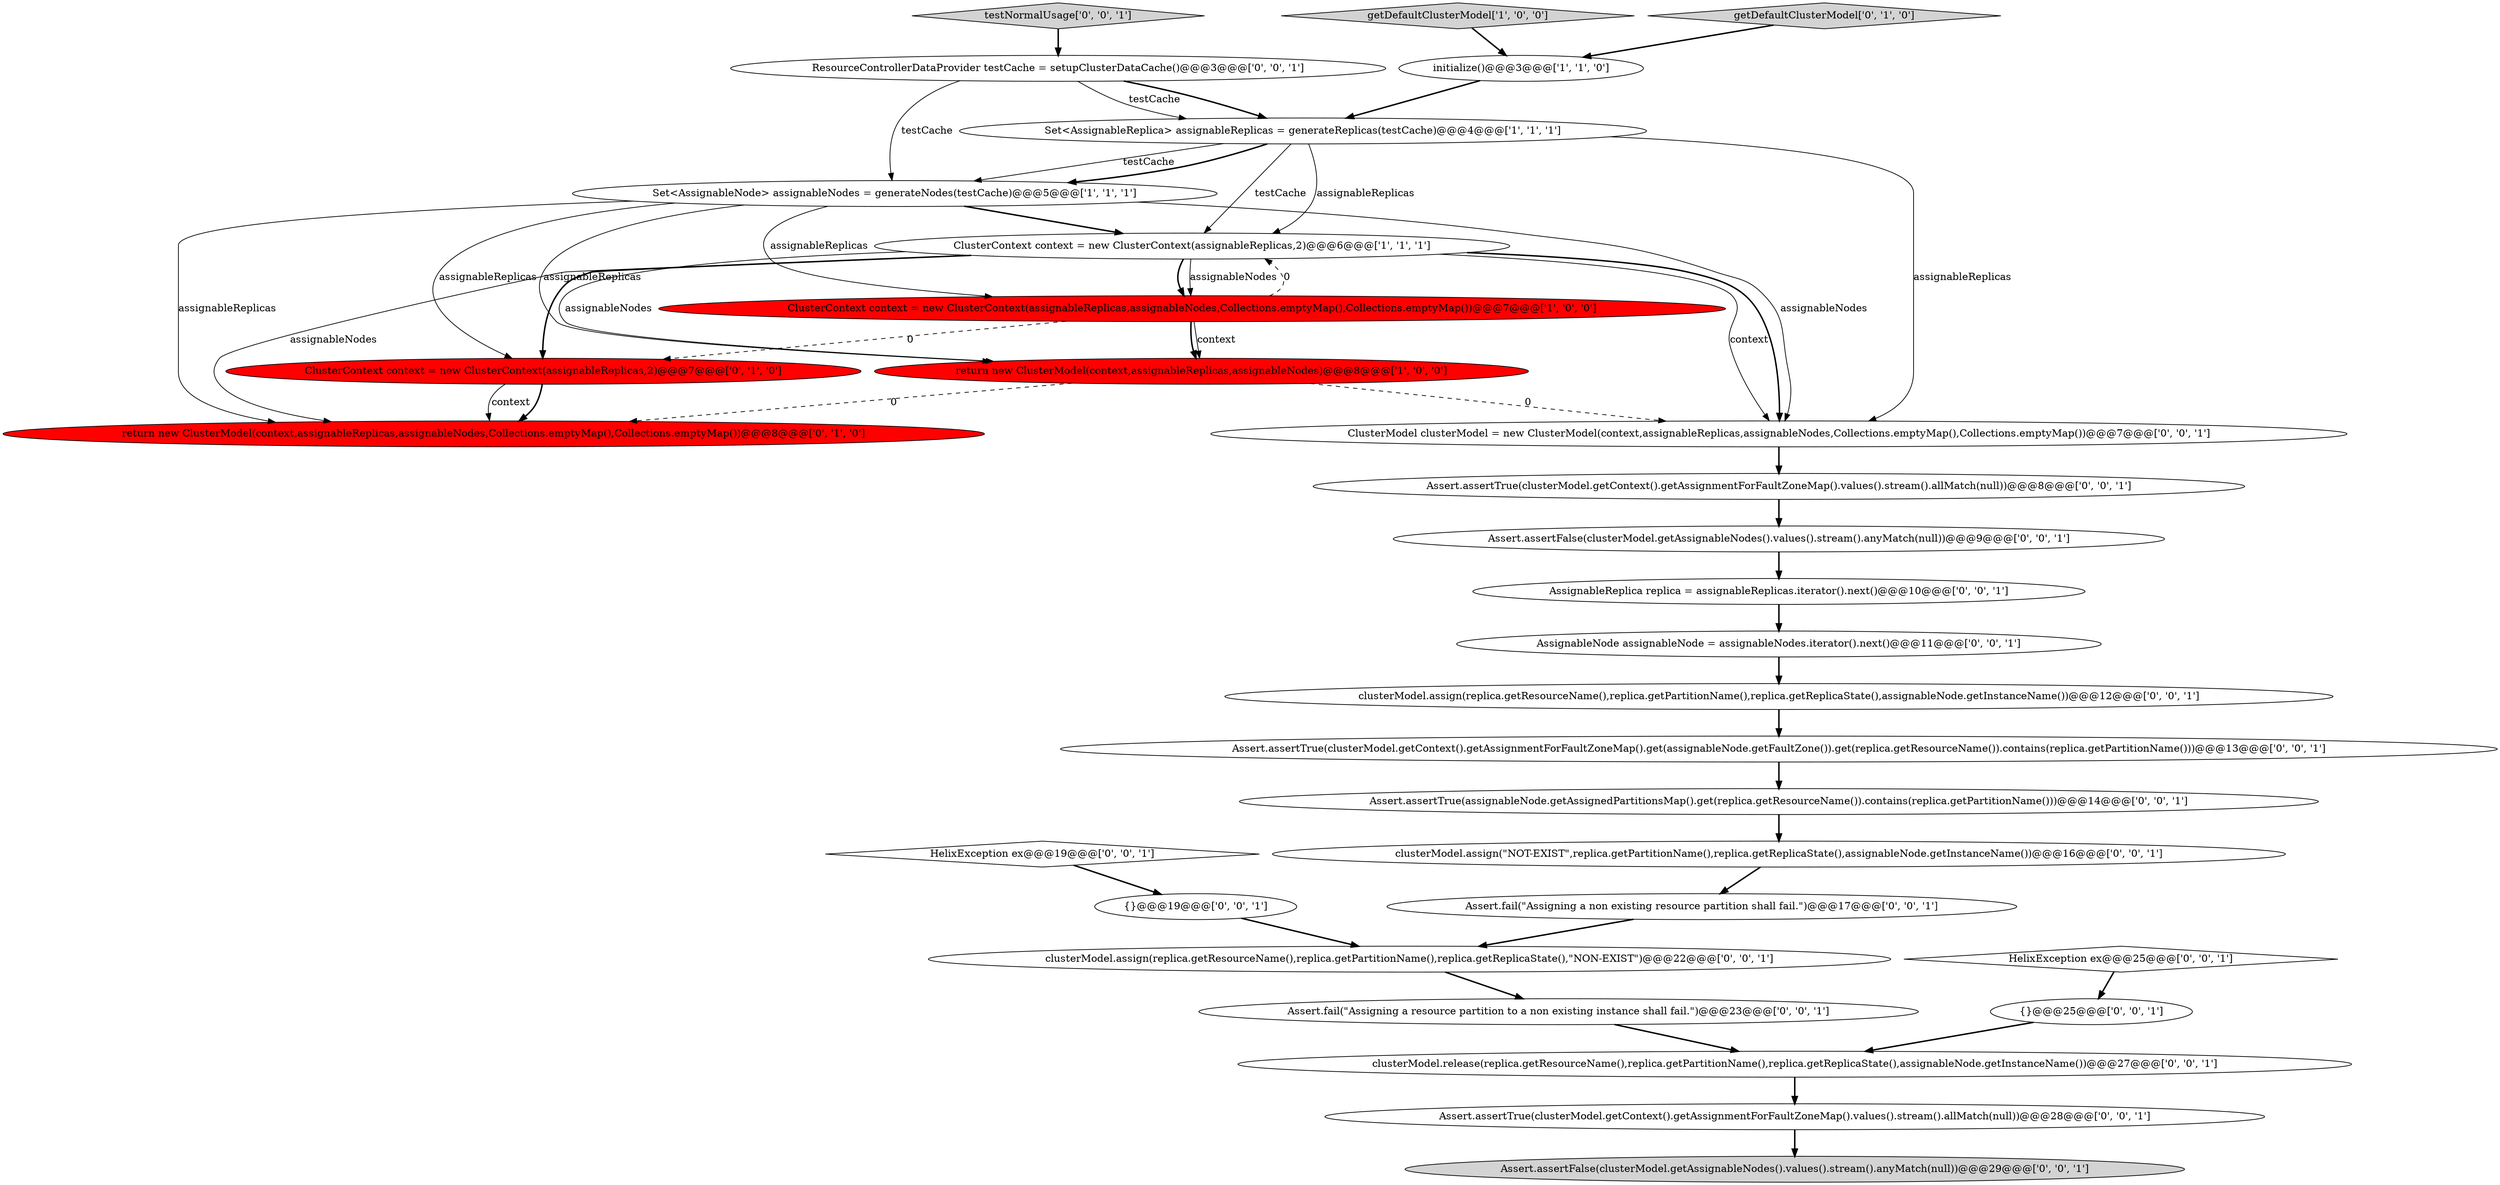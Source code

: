 digraph {
8 [style = filled, label = "return new ClusterModel(context,assignableReplicas,assignableNodes,Collections.emptyMap(),Collections.emptyMap())@@@8@@@['0', '1', '0']", fillcolor = red, shape = ellipse image = "AAA1AAABBB2BBB"];
4 [style = filled, label = "initialize()@@@3@@@['1', '1', '0']", fillcolor = white, shape = ellipse image = "AAA0AAABBB1BBB"];
16 [style = filled, label = "ClusterModel clusterModel = new ClusterModel(context,assignableReplicas,assignableNodes,Collections.emptyMap(),Collections.emptyMap())@@@7@@@['0', '0', '1']", fillcolor = white, shape = ellipse image = "AAA0AAABBB3BBB"];
20 [style = filled, label = "Assert.assertTrue(clusterModel.getContext().getAssignmentForFaultZoneMap().values().stream().allMatch(null))@@@8@@@['0', '0', '1']", fillcolor = white, shape = ellipse image = "AAA0AAABBB3BBB"];
5 [style = filled, label = "Set<AssignableReplica> assignableReplicas = generateReplicas(testCache)@@@4@@@['1', '1', '1']", fillcolor = white, shape = ellipse image = "AAA0AAABBB1BBB"];
0 [style = filled, label = "Set<AssignableNode> assignableNodes = generateNodes(testCache)@@@5@@@['1', '1', '1']", fillcolor = white, shape = ellipse image = "AAA0AAABBB1BBB"];
29 [style = filled, label = "clusterModel.assign(\"NOT-EXIST\",replica.getPartitionName(),replica.getReplicaState(),assignableNode.getInstanceName())@@@16@@@['0', '0', '1']", fillcolor = white, shape = ellipse image = "AAA0AAABBB3BBB"];
12 [style = filled, label = "{}@@@19@@@['0', '0', '1']", fillcolor = white, shape = ellipse image = "AAA0AAABBB3BBB"];
22 [style = filled, label = "clusterModel.assign(replica.getResourceName(),replica.getPartitionName(),replica.getReplicaState(),\"NON-EXIST\")@@@22@@@['0', '0', '1']", fillcolor = white, shape = ellipse image = "AAA0AAABBB3BBB"];
24 [style = filled, label = "ResourceControllerDataProvider testCache = setupClusterDataCache()@@@3@@@['0', '0', '1']", fillcolor = white, shape = ellipse image = "AAA0AAABBB3BBB"];
25 [style = filled, label = "Assert.assertTrue(assignableNode.getAssignedPartitionsMap().get(replica.getResourceName()).contains(replica.getPartitionName()))@@@14@@@['0', '0', '1']", fillcolor = white, shape = ellipse image = "AAA0AAABBB3BBB"];
13 [style = filled, label = "Assert.fail(\"Assigning a resource partition to a non existing instance shall fail.\")@@@23@@@['0', '0', '1']", fillcolor = white, shape = ellipse image = "AAA0AAABBB3BBB"];
15 [style = filled, label = "Assert.assertFalse(clusterModel.getAssignableNodes().values().stream().anyMatch(null))@@@9@@@['0', '0', '1']", fillcolor = white, shape = ellipse image = "AAA0AAABBB3BBB"];
2 [style = filled, label = "ClusterContext context = new ClusterContext(assignableReplicas,2)@@@6@@@['1', '1', '1']", fillcolor = white, shape = ellipse image = "AAA0AAABBB1BBB"];
10 [style = filled, label = "AssignableReplica replica = assignableReplicas.iterator().next()@@@10@@@['0', '0', '1']", fillcolor = white, shape = ellipse image = "AAA0AAABBB3BBB"];
17 [style = filled, label = "AssignableNode assignableNode = assignableNodes.iterator().next()@@@11@@@['0', '0', '1']", fillcolor = white, shape = ellipse image = "AAA0AAABBB3BBB"];
19 [style = filled, label = "HelixException ex@@@19@@@['0', '0', '1']", fillcolor = white, shape = diamond image = "AAA0AAABBB3BBB"];
26 [style = filled, label = "Assert.fail(\"Assigning a non existing resource partition shall fail.\")@@@17@@@['0', '0', '1']", fillcolor = white, shape = ellipse image = "AAA0AAABBB3BBB"];
18 [style = filled, label = "Assert.assertTrue(clusterModel.getContext().getAssignmentForFaultZoneMap().get(assignableNode.getFaultZone()).get(replica.getResourceName()).contains(replica.getPartitionName()))@@@13@@@['0', '0', '1']", fillcolor = white, shape = ellipse image = "AAA0AAABBB3BBB"];
14 [style = filled, label = "{}@@@25@@@['0', '0', '1']", fillcolor = white, shape = ellipse image = "AAA0AAABBB3BBB"];
7 [style = filled, label = "getDefaultClusterModel['0', '1', '0']", fillcolor = lightgray, shape = diamond image = "AAA0AAABBB2BBB"];
1 [style = filled, label = "return new ClusterModel(context,assignableReplicas,assignableNodes)@@@8@@@['1', '0', '0']", fillcolor = red, shape = ellipse image = "AAA1AAABBB1BBB"];
6 [style = filled, label = "getDefaultClusterModel['1', '0', '0']", fillcolor = lightgray, shape = diamond image = "AAA0AAABBB1BBB"];
11 [style = filled, label = "clusterModel.release(replica.getResourceName(),replica.getPartitionName(),replica.getReplicaState(),assignableNode.getInstanceName())@@@27@@@['0', '0', '1']", fillcolor = white, shape = ellipse image = "AAA0AAABBB3BBB"];
27 [style = filled, label = "clusterModel.assign(replica.getResourceName(),replica.getPartitionName(),replica.getReplicaState(),assignableNode.getInstanceName())@@@12@@@['0', '0', '1']", fillcolor = white, shape = ellipse image = "AAA0AAABBB3BBB"];
3 [style = filled, label = "ClusterContext context = new ClusterContext(assignableReplicas,assignableNodes,Collections.emptyMap(),Collections.emptyMap())@@@7@@@['1', '0', '0']", fillcolor = red, shape = ellipse image = "AAA1AAABBB1BBB"];
23 [style = filled, label = "HelixException ex@@@25@@@['0', '0', '1']", fillcolor = white, shape = diamond image = "AAA0AAABBB3BBB"];
30 [style = filled, label = "Assert.assertTrue(clusterModel.getContext().getAssignmentForFaultZoneMap().values().stream().allMatch(null))@@@28@@@['0', '0', '1']", fillcolor = white, shape = ellipse image = "AAA0AAABBB3BBB"];
9 [style = filled, label = "ClusterContext context = new ClusterContext(assignableReplicas,2)@@@7@@@['0', '1', '0']", fillcolor = red, shape = ellipse image = "AAA1AAABBB2BBB"];
21 [style = filled, label = "testNormalUsage['0', '0', '1']", fillcolor = lightgray, shape = diamond image = "AAA0AAABBB3BBB"];
28 [style = filled, label = "Assert.assertFalse(clusterModel.getAssignableNodes().values().stream().anyMatch(null))@@@29@@@['0', '0', '1']", fillcolor = lightgray, shape = ellipse image = "AAA0AAABBB3BBB"];
27->18 [style = bold, label=""];
15->10 [style = bold, label=""];
3->2 [style = dashed, label="0"];
0->1 [style = solid, label="assignableReplicas"];
5->0 [style = solid, label="testCache"];
3->1 [style = bold, label=""];
19->12 [style = bold, label=""];
3->1 [style = solid, label="context"];
2->3 [style = bold, label=""];
0->2 [style = bold, label=""];
5->2 [style = solid, label="testCache"];
0->8 [style = solid, label="assignableReplicas"];
5->2 [style = solid, label="assignableReplicas"];
10->17 [style = bold, label=""];
21->24 [style = bold, label=""];
2->9 [style = bold, label=""];
7->4 [style = bold, label=""];
25->29 [style = bold, label=""];
9->8 [style = bold, label=""];
13->11 [style = bold, label=""];
26->22 [style = bold, label=""];
24->5 [style = bold, label=""];
2->16 [style = solid, label="context"];
29->26 [style = bold, label=""];
23->14 [style = bold, label=""];
0->3 [style = solid, label="assignableReplicas"];
6->4 [style = bold, label=""];
30->28 [style = bold, label=""];
5->0 [style = bold, label=""];
2->1 [style = solid, label="assignableNodes"];
0->9 [style = solid, label="assignableReplicas"];
2->3 [style = solid, label="assignableNodes"];
24->0 [style = solid, label="testCache"];
3->9 [style = dashed, label="0"];
1->16 [style = dashed, label="0"];
9->8 [style = solid, label="context"];
18->25 [style = bold, label=""];
24->5 [style = solid, label="testCache"];
1->8 [style = dashed, label="0"];
5->16 [style = solid, label="assignableReplicas"];
0->16 [style = solid, label="assignableNodes"];
17->27 [style = bold, label=""];
16->20 [style = bold, label=""];
20->15 [style = bold, label=""];
14->11 [style = bold, label=""];
4->5 [style = bold, label=""];
11->30 [style = bold, label=""];
12->22 [style = bold, label=""];
22->13 [style = bold, label=""];
2->8 [style = solid, label="assignableNodes"];
2->16 [style = bold, label=""];
}
